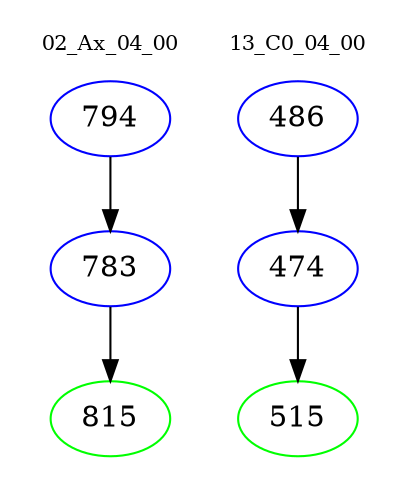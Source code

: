 digraph{
subgraph cluster_0 {
color = white
label = "02_Ax_04_00";
fontsize=10;
T0_794 [label="794", color="blue"]
T0_794 -> T0_783 [color="black"]
T0_783 [label="783", color="blue"]
T0_783 -> T0_815 [color="black"]
T0_815 [label="815", color="green"]
}
subgraph cluster_1 {
color = white
label = "13_C0_04_00";
fontsize=10;
T1_486 [label="486", color="blue"]
T1_486 -> T1_474 [color="black"]
T1_474 [label="474", color="blue"]
T1_474 -> T1_515 [color="black"]
T1_515 [label="515", color="green"]
}
}
